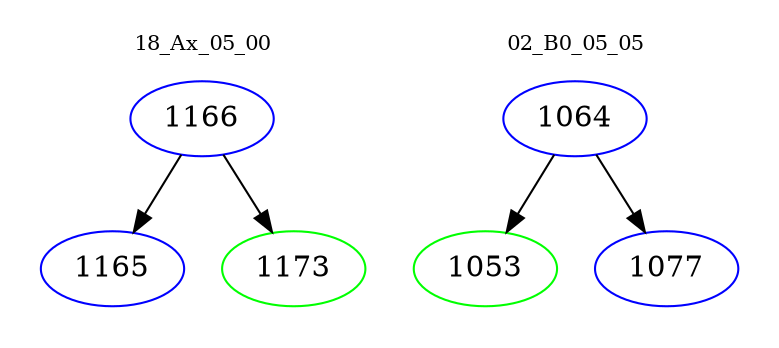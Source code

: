 digraph{
subgraph cluster_0 {
color = white
label = "18_Ax_05_00";
fontsize=10;
T0_1166 [label="1166", color="blue"]
T0_1166 -> T0_1165 [color="black"]
T0_1165 [label="1165", color="blue"]
T0_1166 -> T0_1173 [color="black"]
T0_1173 [label="1173", color="green"]
}
subgraph cluster_1 {
color = white
label = "02_B0_05_05";
fontsize=10;
T1_1064 [label="1064", color="blue"]
T1_1064 -> T1_1053 [color="black"]
T1_1053 [label="1053", color="green"]
T1_1064 -> T1_1077 [color="black"]
T1_1077 [label="1077", color="blue"]
}
}
